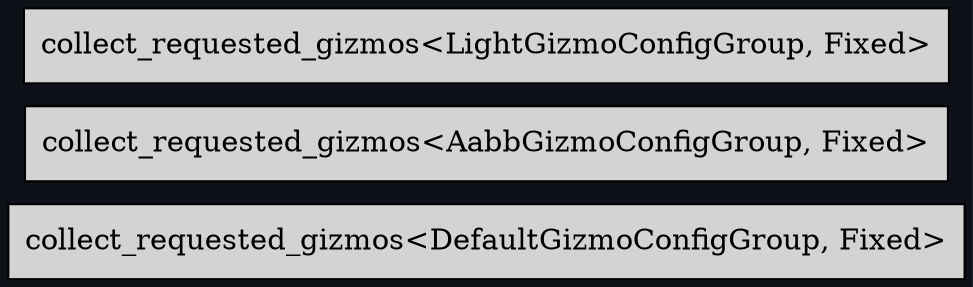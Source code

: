 digraph "" {
	"compound"="true";
	"splines"="spline";
	"rankdir"="LR";
	"bgcolor"="#0d1117";
	"fontname"="Helvetica";
	"nodesep"="0.15";
	edge ["penwidth"="2"];
	node ["shape"="box", "style"="filled"];
	"node_System(SystemKey(1v1))" ["label"="collect_requested_gizmos<DefaultGizmoConfigGroup, Fixed>", "tooltip"="bevy_gizmos::collect_requested_gizmos<bevy_gizmos::config::DefaultGizmoConfigGroup, bevy_time::fixed::Fixed>"]
	"node_System(SystemKey(2v1))" ["label"="collect_requested_gizmos<AabbGizmoConfigGroup, Fixed>", "tooltip"="bevy_gizmos::collect_requested_gizmos<bevy_gizmos::aabb::AabbGizmoConfigGroup, bevy_time::fixed::Fixed>"]
	"node_System(SystemKey(3v1))" ["label"="collect_requested_gizmos<LightGizmoConfigGroup, Fixed>", "tooltip"="bevy_gizmos::collect_requested_gizmos<bevy_gizmos::light::LightGizmoConfigGroup, bevy_time::fixed::Fixed>"]
}
